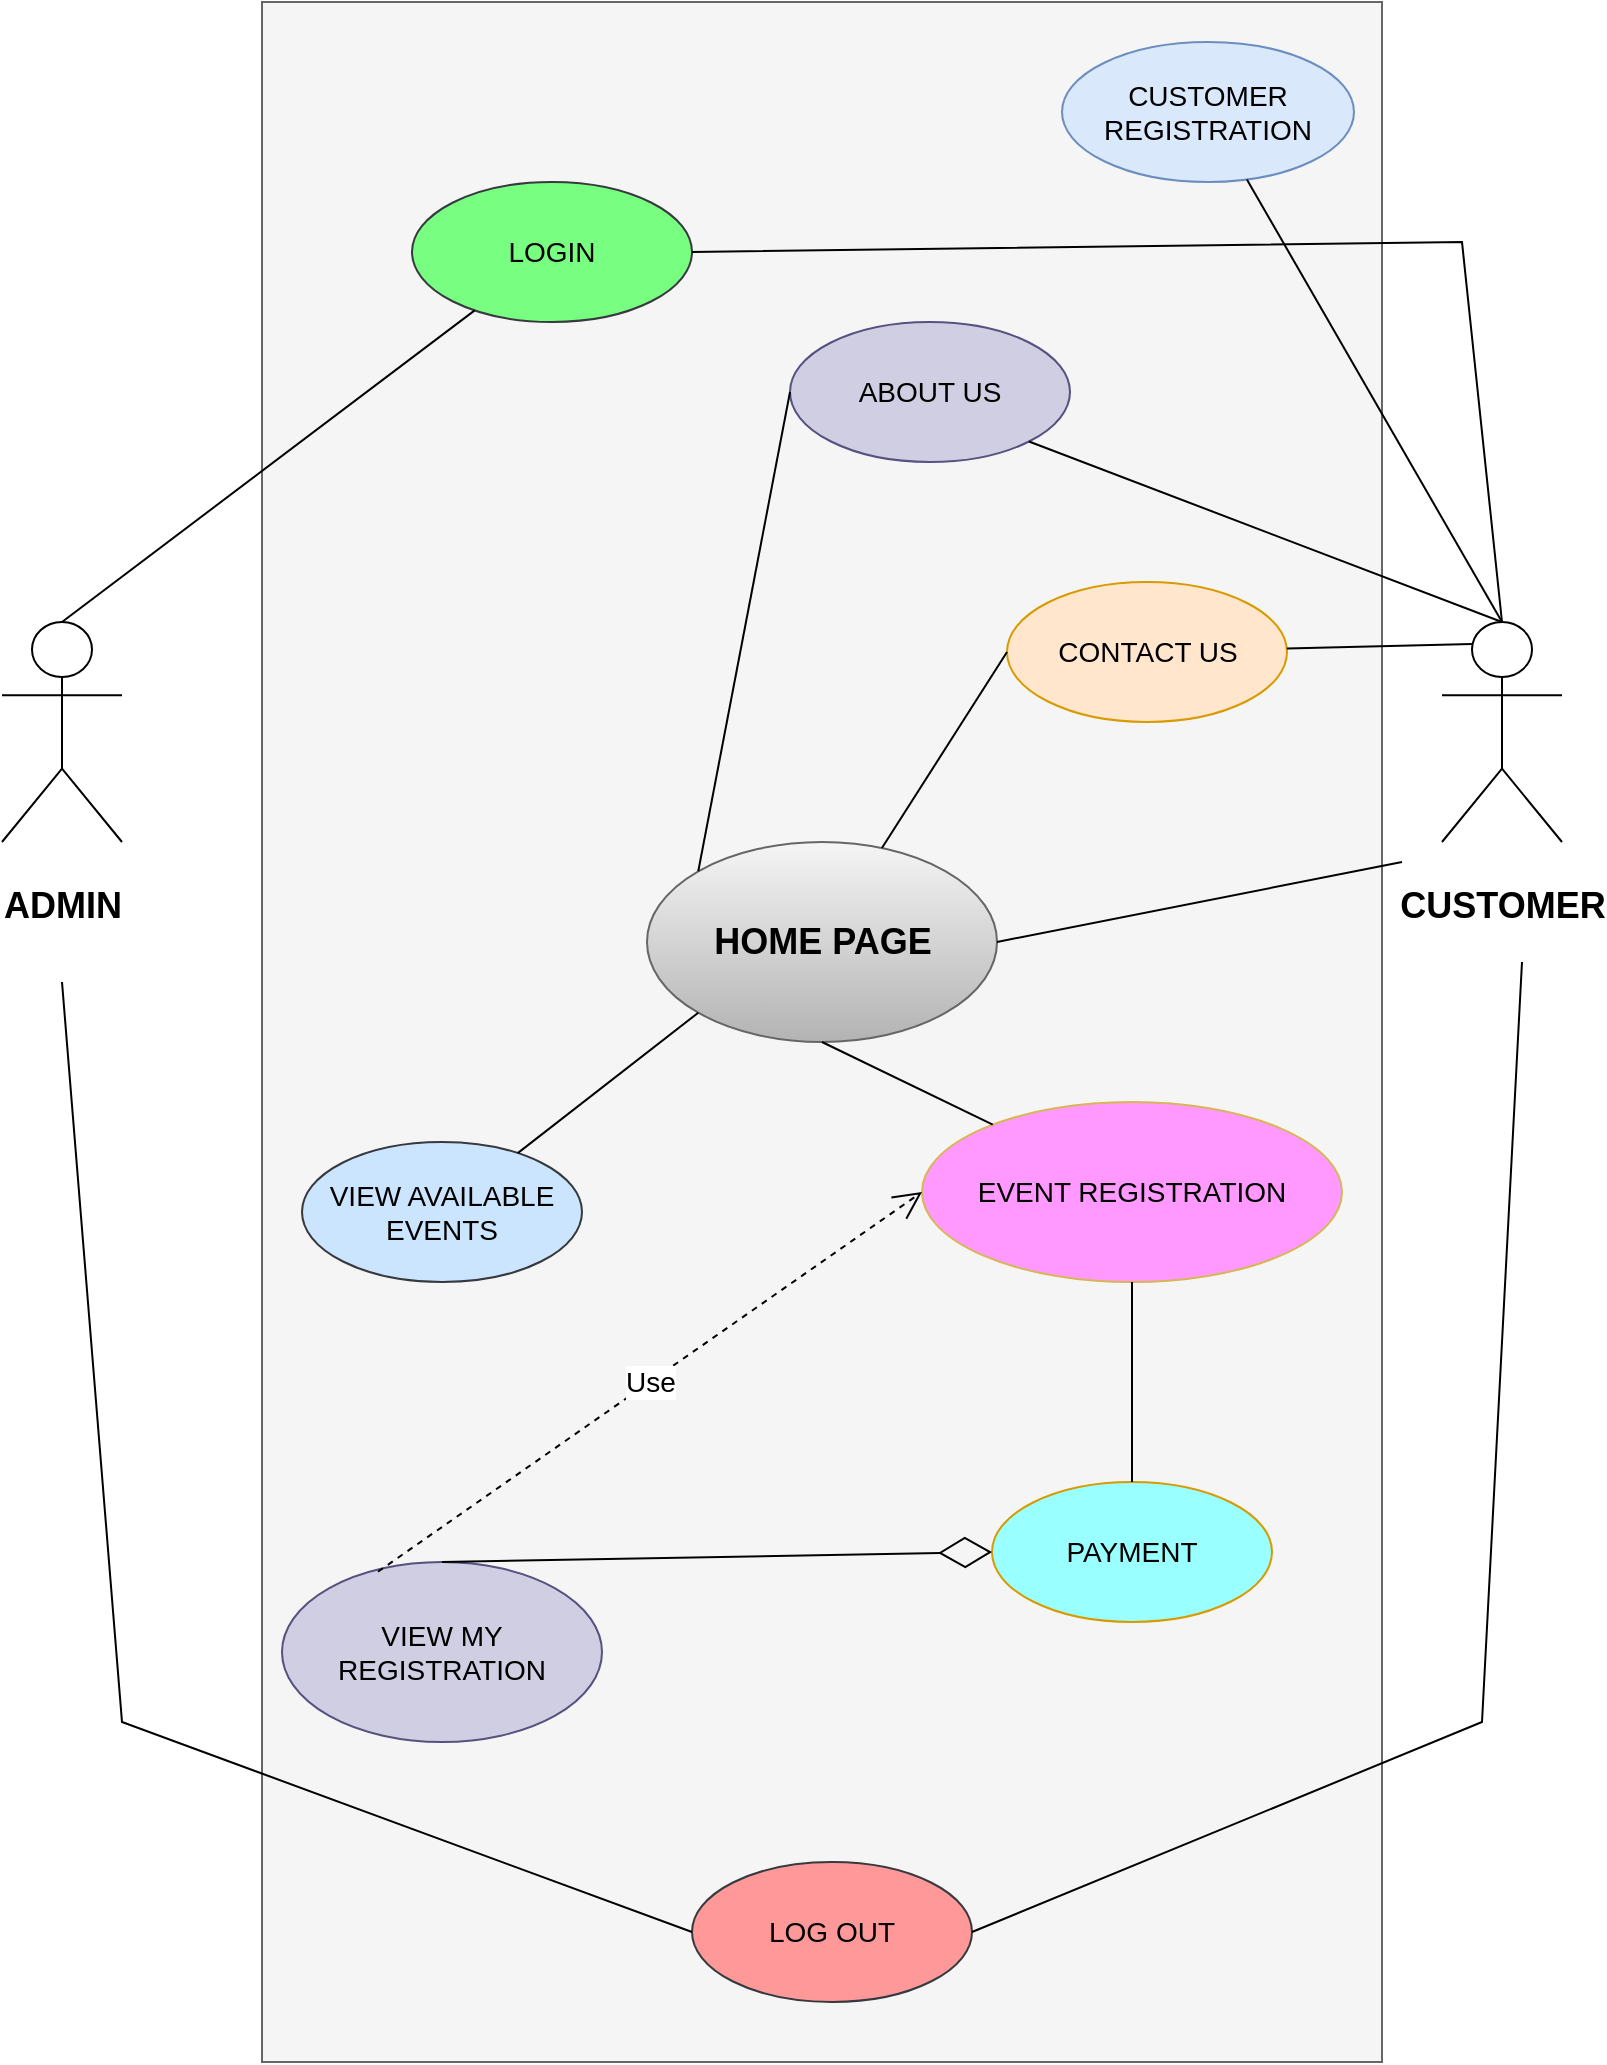 <mxfile version="15.6.8" type="device"><diagram id="AgdOXkOvbxdS3m2PFe6s" name="Page-1"><mxGraphModel dx="898" dy="481" grid="1" gridSize="10" guides="1" tooltips="1" connect="1" arrows="1" fold="1" page="1" pageScale="1" pageWidth="827" pageHeight="1169" math="0" shadow="0"><root><mxCell id="0"/><mxCell id="1" parent="0"/><mxCell id="0z_8whMVA79g7OKT-B6F-2" value="" style="rounded=0;whiteSpace=wrap;html=1;fillColor=#f5f5f5;strokeColor=#666666;fontColor=#333333;" parent="1" vertex="1"><mxGeometry x="150" y="100" width="560" height="1030" as="geometry"/></mxCell><mxCell id="0z_8whMVA79g7OKT-B6F-3" value="&lt;h2&gt;ADMIN&lt;/h2&gt;" style="shape=umlActor;verticalLabelPosition=bottom;verticalAlign=top;html=1;" parent="1" vertex="1"><mxGeometry x="20" y="410" width="60" height="110" as="geometry"/></mxCell><mxCell id="0z_8whMVA79g7OKT-B6F-4" value="&lt;h2&gt;CUSTOMER&lt;/h2&gt;" style="shape=umlActor;verticalLabelPosition=bottom;verticalAlign=top;html=1;" parent="1" vertex="1"><mxGeometry x="740" y="410" width="60" height="110" as="geometry"/></mxCell><mxCell id="0z_8whMVA79g7OKT-B6F-5" value="&lt;font style=&quot;font-size: 14px&quot;&gt;CUSTOMER&lt;br&gt;REGISTRATION&lt;/font&gt;" style="ellipse;whiteSpace=wrap;html=1;fillColor=#dae8fc;strokeColor=#6c8ebf;" parent="1" vertex="1"><mxGeometry x="550" y="120" width="146" height="70" as="geometry"/></mxCell><mxCell id="0z_8whMVA79g7OKT-B6F-6" value="&lt;font style=&quot;font-size: 14px&quot;&gt;LOGIN&lt;/font&gt;" style="ellipse;whiteSpace=wrap;html=1;fillColor=#78FF81;strokeColor=#36393d;" parent="1" vertex="1"><mxGeometry x="225" y="190" width="140" height="70" as="geometry"/></mxCell><mxCell id="0z_8whMVA79g7OKT-B6F-7" value="&lt;font style=&quot;font-size: 14px&quot;&gt;EVENT REGISTRATION&lt;/font&gt;" style="ellipse;whiteSpace=wrap;html=1;fillColor=#FF99FF;strokeColor=#d6b656;" parent="1" vertex="1"><mxGeometry x="480" y="650" width="210" height="90" as="geometry"/></mxCell><mxCell id="0z_8whMVA79g7OKT-B6F-8" value="&lt;font style=&quot;font-size: 14px&quot;&gt;PAYMENT&lt;/font&gt;" style="ellipse;whiteSpace=wrap;html=1;fillColor=#99FFFF;strokeColor=#d79b00;" parent="1" vertex="1"><mxGeometry x="515" y="840" width="140" height="70" as="geometry"/></mxCell><mxCell id="0z_8whMVA79g7OKT-B6F-9" value="&lt;font style=&quot;font-size: 14px&quot;&gt;ABOUT US&lt;/font&gt;" style="ellipse;whiteSpace=wrap;html=1;fillColor=#d0cee2;strokeColor=#56517e;" parent="1" vertex="1"><mxGeometry x="414" y="260" width="140" height="70" as="geometry"/></mxCell><mxCell id="0z_8whMVA79g7OKT-B6F-10" value="&lt;font style=&quot;font-size: 14px&quot;&gt;CONTACT US&lt;/font&gt;" style="ellipse;whiteSpace=wrap;html=1;fillColor=#ffe6cc;strokeColor=#d79b00;" parent="1" vertex="1"><mxGeometry x="522.5" y="390" width="140" height="70" as="geometry"/></mxCell><mxCell id="0z_8whMVA79g7OKT-B6F-11" value="&lt;font style=&quot;font-size: 14px&quot;&gt;LOG OUT&lt;/font&gt;" style="ellipse;whiteSpace=wrap;html=1;fillColor=#FF9999;strokeColor=#36393d;" parent="1" vertex="1"><mxGeometry x="365" y="1030" width="140" height="70" as="geometry"/></mxCell><mxCell id="0z_8whMVA79g7OKT-B6F-18" value="&lt;b&gt;&lt;font style=&quot;font-size: 18px&quot;&gt;HOME PAGE&lt;/font&gt;&lt;/b&gt;" style="ellipse;whiteSpace=wrap;html=1;fontSize=14;fillColor=#f5f5f5;strokeColor=#666666;gradientColor=#b3b3b3;" parent="1" vertex="1"><mxGeometry x="342.5" y="520" width="175" height="100" as="geometry"/></mxCell><mxCell id="0z_8whMVA79g7OKT-B6F-19" value="VIEW AVAILABLE&lt;br&gt;EVENTS" style="ellipse;whiteSpace=wrap;html=1;fontSize=14;fillColor=#cce5ff;strokeColor=#36393d;" parent="1" vertex="1"><mxGeometry x="170" y="670" width="140" height="70" as="geometry"/></mxCell><mxCell id="0z_8whMVA79g7OKT-B6F-20" value="VIEW MY REGISTRATION" style="ellipse;whiteSpace=wrap;html=1;fontSize=14;fillColor=#d0cee2;strokeColor=#56517e;" parent="1" vertex="1"><mxGeometry x="160" y="880" width="160" height="90" as="geometry"/></mxCell><mxCell id="0z_8whMVA79g7OKT-B6F-31" value="" style="endArrow=none;html=1;rounded=0;fontSize=14;" parent="1" target="0z_8whMVA79g7OKT-B6F-6" edge="1"><mxGeometry relative="1" as="geometry"><mxPoint x="50" y="410" as="sourcePoint"/><mxPoint x="340" y="210" as="targetPoint"/></mxGeometry></mxCell><mxCell id="0z_8whMVA79g7OKT-B6F-32" value="" style="endArrow=none;html=1;rounded=0;fontSize=14;" parent="1" source="0z_8whMVA79g7OKT-B6F-5" edge="1"><mxGeometry relative="1" as="geometry"><mxPoint x="500" y="180" as="sourcePoint"/><mxPoint x="770" y="410" as="targetPoint"/></mxGeometry></mxCell><mxCell id="0z_8whMVA79g7OKT-B6F-33" value="" style="endArrow=none;html=1;rounded=0;fontSize=14;exitX=1;exitY=1;exitDx=0;exitDy=0;entryX=0.5;entryY=0;entryDx=0;entryDy=0;entryPerimeter=0;" parent="1" source="0z_8whMVA79g7OKT-B6F-9" target="0z_8whMVA79g7OKT-B6F-4" edge="1"><mxGeometry relative="1" as="geometry"><mxPoint x="440" y="440" as="sourcePoint"/><mxPoint x="600" y="440" as="targetPoint"/></mxGeometry></mxCell><mxCell id="0z_8whMVA79g7OKT-B6F-34" value="" style="endArrow=none;html=1;rounded=0;fontSize=14;exitX=1;exitY=0.5;exitDx=0;exitDy=0;" parent="1" source="0z_8whMVA79g7OKT-B6F-18" edge="1"><mxGeometry relative="1" as="geometry"><mxPoint x="500" y="450" as="sourcePoint"/><mxPoint x="720" y="530" as="targetPoint"/></mxGeometry></mxCell><mxCell id="0z_8whMVA79g7OKT-B6F-35" value="" style="endArrow=none;html=1;rounded=0;fontSize=14;entryX=0.25;entryY=0.1;entryDx=0;entryDy=0;entryPerimeter=0;" parent="1" source="0z_8whMVA79g7OKT-B6F-10" target="0z_8whMVA79g7OKT-B6F-4" edge="1"><mxGeometry relative="1" as="geometry"><mxPoint x="440" y="440" as="sourcePoint"/><mxPoint x="600" y="440" as="targetPoint"/></mxGeometry></mxCell><mxCell id="0z_8whMVA79g7OKT-B6F-36" value="" style="endArrow=none;html=1;rounded=0;fontSize=14;entryX=0;entryY=0.5;entryDx=0;entryDy=0;" parent="1" target="0z_8whMVA79g7OKT-B6F-11" edge="1"><mxGeometry relative="1" as="geometry"><mxPoint x="50" y="590" as="sourcePoint"/><mxPoint x="600" y="720" as="targetPoint"/><Array as="points"><mxPoint x="80" y="960"/></Array></mxGeometry></mxCell><mxCell id="0z_8whMVA79g7OKT-B6F-37" value="" style="endArrow=none;html=1;rounded=0;fontSize=14;exitX=1;exitY=0.5;exitDx=0;exitDy=0;" parent="1" source="0z_8whMVA79g7OKT-B6F-11" edge="1"><mxGeometry relative="1" as="geometry"><mxPoint x="440" y="720" as="sourcePoint"/><mxPoint x="780" y="580" as="targetPoint"/><Array as="points"><mxPoint x="760" y="960"/></Array></mxGeometry></mxCell><mxCell id="0z_8whMVA79g7OKT-B6F-38" value="" style="endArrow=none;html=1;rounded=0;fontSize=14;exitX=1;exitY=0.5;exitDx=0;exitDy=0;" parent="1" source="0z_8whMVA79g7OKT-B6F-6" edge="1"><mxGeometry relative="1" as="geometry"><mxPoint x="440" y="440" as="sourcePoint"/><mxPoint x="770" y="410" as="targetPoint"/><Array as="points"><mxPoint x="750" y="220"/></Array></mxGeometry></mxCell><mxCell id="0z_8whMVA79g7OKT-B6F-39" value="" style="endArrow=none;html=1;rounded=0;fontSize=14;exitX=0;exitY=1;exitDx=0;exitDy=0;" parent="1" source="0z_8whMVA79g7OKT-B6F-18" target="0z_8whMVA79g7OKT-B6F-19" edge="1"><mxGeometry relative="1" as="geometry"><mxPoint x="440" y="440" as="sourcePoint"/><mxPoint x="600" y="440" as="targetPoint"/></mxGeometry></mxCell><mxCell id="0z_8whMVA79g7OKT-B6F-40" value="" style="endArrow=none;html=1;rounded=0;fontSize=14;exitX=0.5;exitY=1;exitDx=0;exitDy=0;" parent="1" source="0z_8whMVA79g7OKT-B6F-18" target="0z_8whMVA79g7OKT-B6F-7" edge="1"><mxGeometry relative="1" as="geometry"><mxPoint x="440" y="440" as="sourcePoint"/><mxPoint x="600" y="440" as="targetPoint"/></mxGeometry></mxCell><mxCell id="0z_8whMVA79g7OKT-B6F-42" value="" style="endArrow=none;html=1;rounded=0;fontSize=14;exitX=0.5;exitY=1;exitDx=0;exitDy=0;" parent="1" source="0z_8whMVA79g7OKT-B6F-7" target="0z_8whMVA79g7OKT-B6F-8" edge="1"><mxGeometry relative="1" as="geometry"><mxPoint x="440" y="440" as="sourcePoint"/><mxPoint x="600" y="440" as="targetPoint"/></mxGeometry></mxCell><mxCell id="0z_8whMVA79g7OKT-B6F-44" value="" style="endArrow=diamondThin;endFill=0;endSize=24;html=1;rounded=0;fontSize=14;entryX=0;entryY=0.5;entryDx=0;entryDy=0;exitX=0.5;exitY=0;exitDx=0;exitDy=0;" parent="1" source="0z_8whMVA79g7OKT-B6F-20" target="0z_8whMVA79g7OKT-B6F-8" edge="1"><mxGeometry width="160" relative="1" as="geometry"><mxPoint x="370" y="600" as="sourcePoint"/><mxPoint x="530" y="600" as="targetPoint"/></mxGeometry></mxCell><mxCell id="0z_8whMVA79g7OKT-B6F-46" value="Use" style="endArrow=open;endSize=12;dashed=1;html=1;rounded=0;fontSize=14;exitX=0.3;exitY=0.054;exitDx=0;exitDy=0;exitPerimeter=0;entryX=0;entryY=0.5;entryDx=0;entryDy=0;" parent="1" source="0z_8whMVA79g7OKT-B6F-20" target="0z_8whMVA79g7OKT-B6F-7" edge="1"><mxGeometry width="160" relative="1" as="geometry"><mxPoint x="370" y="530" as="sourcePoint"/><mxPoint x="530" y="530" as="targetPoint"/></mxGeometry></mxCell><mxCell id="8TAGUjGoyXD9iX7ABZz8-1" value="" style="endArrow=none;html=1;rounded=0;exitX=0;exitY=0;exitDx=0;exitDy=0;entryX=0;entryY=0.5;entryDx=0;entryDy=0;" edge="1" parent="1" source="0z_8whMVA79g7OKT-B6F-18" target="0z_8whMVA79g7OKT-B6F-9"><mxGeometry width="50" height="50" relative="1" as="geometry"><mxPoint x="390" y="370" as="sourcePoint"/><mxPoint x="440" y="320" as="targetPoint"/></mxGeometry></mxCell><mxCell id="8TAGUjGoyXD9iX7ABZz8-2" value="" style="endArrow=none;html=1;rounded=0;entryX=0;entryY=0.5;entryDx=0;entryDy=0;" edge="1" parent="1" source="0z_8whMVA79g7OKT-B6F-18" target="0z_8whMVA79g7OKT-B6F-10"><mxGeometry width="50" height="50" relative="1" as="geometry"><mxPoint x="390" y="420" as="sourcePoint"/><mxPoint x="440" y="370" as="targetPoint"/></mxGeometry></mxCell><mxCell id="8TAGUjGoyXD9iX7ABZz8-3" style="edgeStyle=orthogonalEdgeStyle;rounded=0;orthogonalLoop=1;jettySize=auto;html=1;exitX=0.5;exitY=1;exitDx=0;exitDy=0;" edge="1" parent="1" source="0z_8whMVA79g7OKT-B6F-7" target="0z_8whMVA79g7OKT-B6F-7"><mxGeometry relative="1" as="geometry"/></mxCell></root></mxGraphModel></diagram></mxfile>